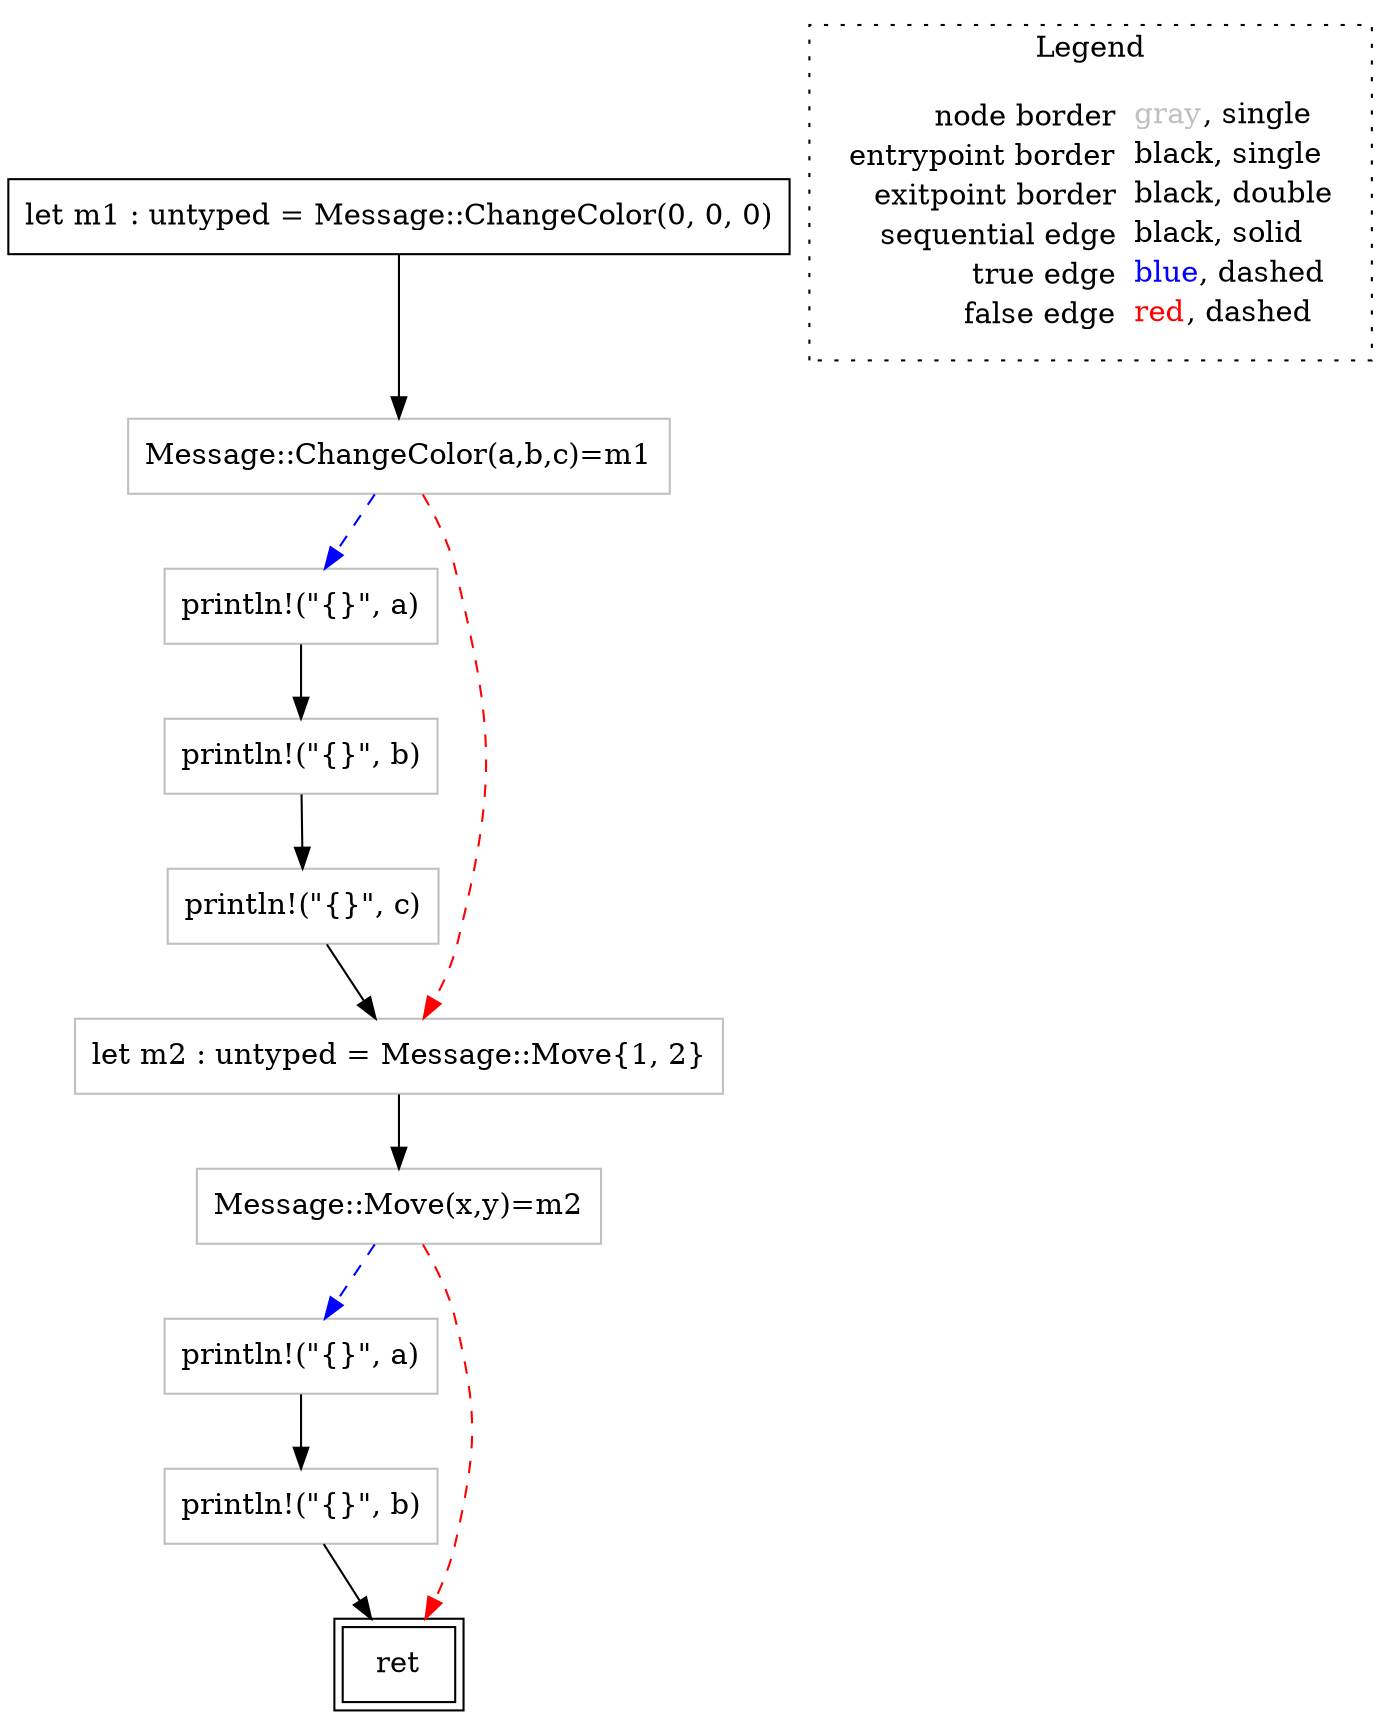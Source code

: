 digraph {
	"node0" [shape="rect",color="black",label=<let m1 : untyped = Message::ChangeColor(0, 0, 0)>];
	"node1" [shape="rect",color="gray",label=<println!(&quot;{}&quot;, a)>];
	"node2" [shape="rect",color="gray",label=<println!(&quot;{}&quot;, c)>];
	"node3" [shape="rect",color="black",peripheries="2",label=<ret>];
	"node4" [shape="rect",color="gray",label=<println!(&quot;{}&quot;, a)>];
	"node5" [shape="rect",color="gray",label=<let m2 : untyped = Message::Move{1, 2}>];
	"node6" [shape="rect",color="gray",label=<println!(&quot;{}&quot;, b)>];
	"node7" [shape="rect",color="gray",label=<Message::Move(x,y)=m2>];
	"node8" [shape="rect",color="gray",label=<Message::ChangeColor(a,b,c)=m1>];
	"node9" [shape="rect",color="gray",label=<println!(&quot;{}&quot;, b)>];
	"node1" -> "node9" [color="black"];
	"node2" -> "node5" [color="black"];
	"node0" -> "node8" [color="black"];
	"node4" -> "node6" [color="black"];
	"node5" -> "node7" [color="black"];
	"node6" -> "node2" [color="black"];
	"node7" -> "node1" [color="blue",style="dashed"];
	"node7" -> "node3" [color="red",style="dashed"];
	"node8" -> "node5" [color="red",style="dashed"];
	"node8" -> "node4" [color="blue",style="dashed"];
	"node9" -> "node3" [color="black"];
subgraph cluster_legend {
	label="Legend";
	style=dotted;
	node [shape=plaintext];
	"legend" [label=<<table border="0" cellpadding="2" cellspacing="0" cellborder="0"><tr><td align="right">node border&nbsp;</td><td align="left"><font color="gray">gray</font>, single</td></tr><tr><td align="right">entrypoint border&nbsp;</td><td align="left"><font color="black">black</font>, single</td></tr><tr><td align="right">exitpoint border&nbsp;</td><td align="left"><font color="black">black</font>, double</td></tr><tr><td align="right">sequential edge&nbsp;</td><td align="left"><font color="black">black</font>, solid</td></tr><tr><td align="right">true edge&nbsp;</td><td align="left"><font color="blue">blue</font>, dashed</td></tr><tr><td align="right">false edge&nbsp;</td><td align="left"><font color="red">red</font>, dashed</td></tr></table>>];
}

}
